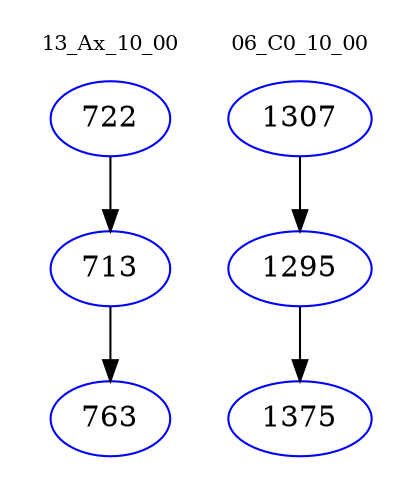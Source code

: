 digraph{
subgraph cluster_0 {
color = white
label = "13_Ax_10_00";
fontsize=10;
T0_722 [label="722", color="blue"]
T0_722 -> T0_713 [color="black"]
T0_713 [label="713", color="blue"]
T0_713 -> T0_763 [color="black"]
T0_763 [label="763", color="blue"]
}
subgraph cluster_1 {
color = white
label = "06_C0_10_00";
fontsize=10;
T1_1307 [label="1307", color="blue"]
T1_1307 -> T1_1295 [color="black"]
T1_1295 [label="1295", color="blue"]
T1_1295 -> T1_1375 [color="black"]
T1_1375 [label="1375", color="blue"]
}
}
